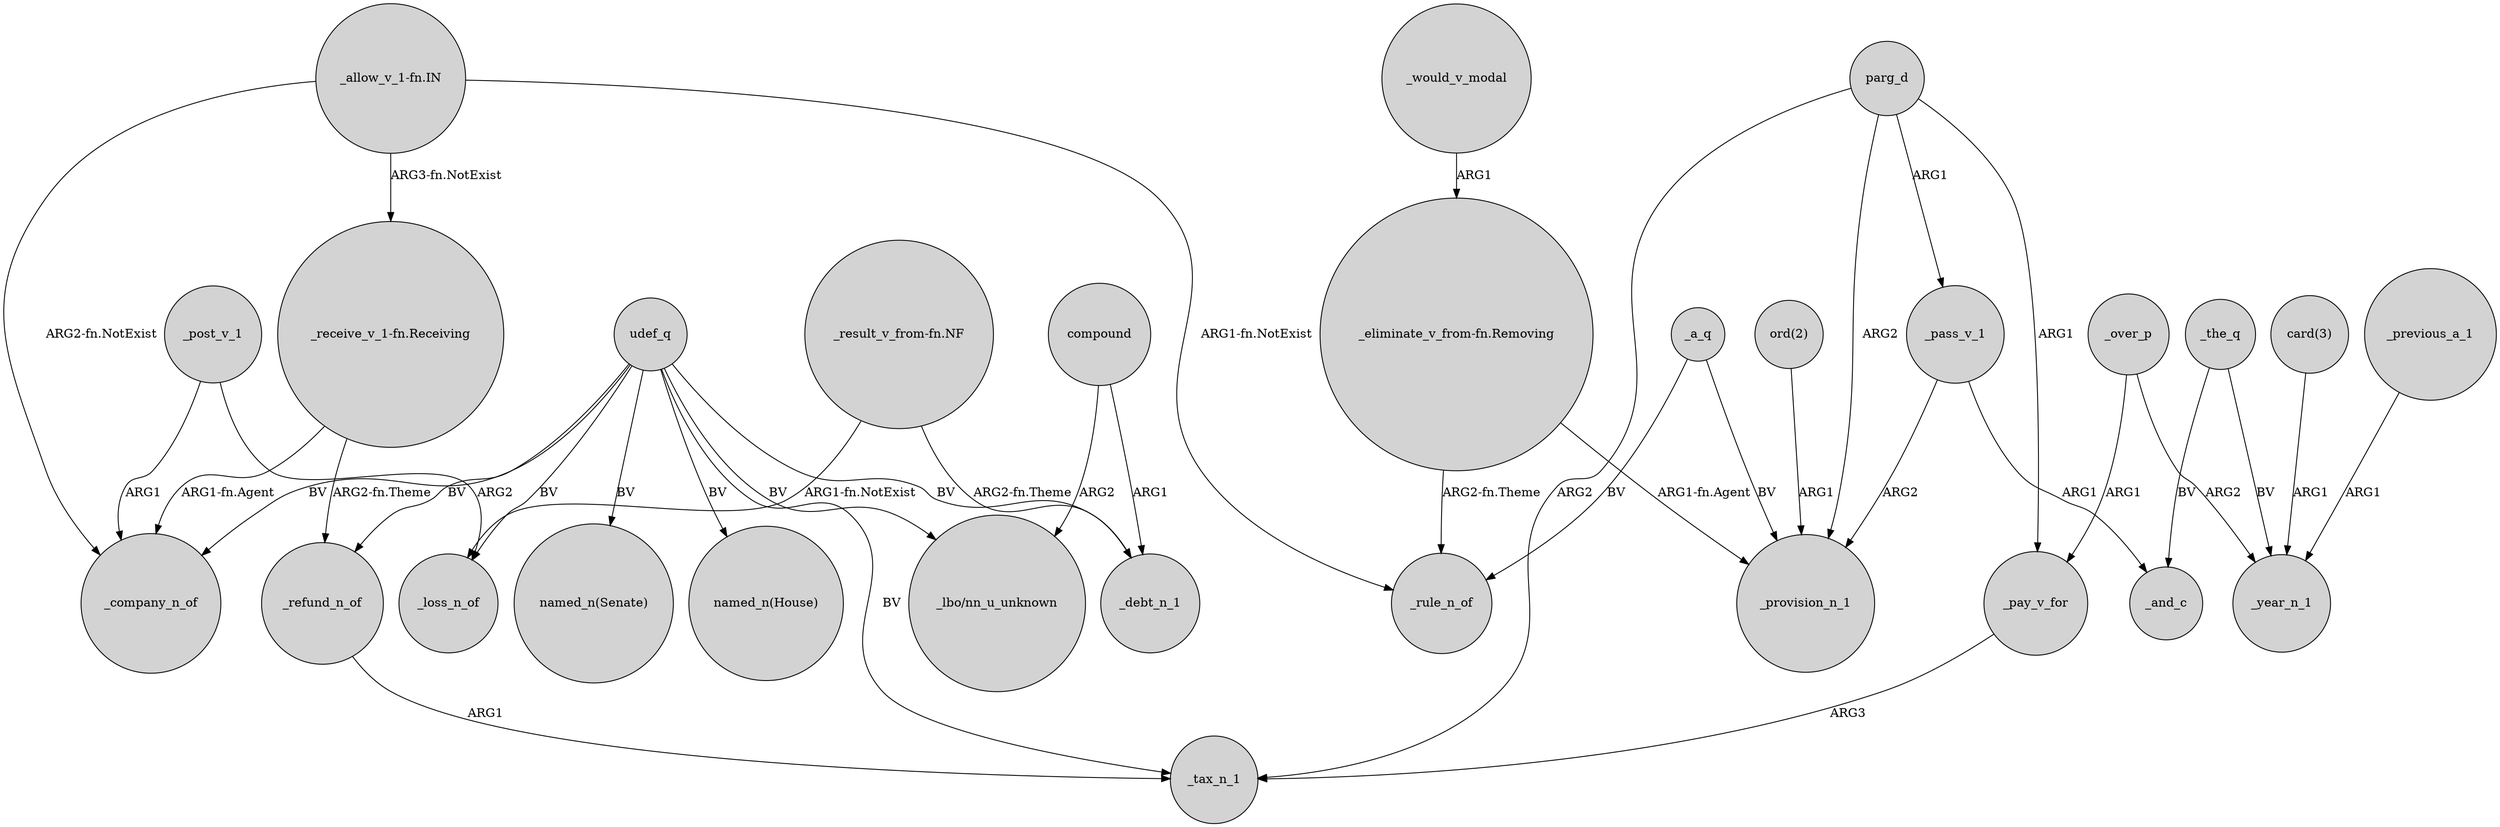 digraph {
	node [shape=circle style=filled]
	udef_q -> "named_n(House)" [label=BV]
	_the_q -> _and_c [label=BV]
	_post_v_1 -> _company_n_of [label=ARG1]
	compound -> _debt_n_1 [label=ARG1]
	"ord(2)" -> _provision_n_1 [label=ARG1]
	_pass_v_1 -> _and_c [label=ARG1]
	compound -> "_lbo/nn_u_unknown" [label=ARG2]
	"_receive_v_1-fn.Receiving" -> _company_n_of [label="ARG1-fn.Agent"]
	"_result_v_from-fn.NF" -> _debt_n_1 [label="ARG2-fn.Theme"]
	udef_q -> _debt_n_1 [label=BV]
	_refund_n_of -> _tax_n_1 [label=ARG1]
	parg_d -> _tax_n_1 [label=ARG2]
	"_receive_v_1-fn.Receiving" -> _refund_n_of [label="ARG2-fn.Theme"]
	"_allow_v_1-fn.IN" -> _company_n_of [label="ARG2-fn.NotExist"]
	"_eliminate_v_from-fn.Removing" -> _provision_n_1 [label="ARG1-fn.Agent"]
	parg_d -> _pass_v_1 [label=ARG1]
	_would_v_modal -> "_eliminate_v_from-fn.Removing" [label=ARG1]
	_pay_v_for -> _tax_n_1 [label=ARG3]
	udef_q -> "_lbo/nn_u_unknown" [label=BV]
	_post_v_1 -> _loss_n_of [label=ARG2]
	"_eliminate_v_from-fn.Removing" -> _rule_n_of [label="ARG2-fn.Theme"]
	udef_q -> _refund_n_of [label=BV]
	_over_p -> _pay_v_for [label=ARG1]
	parg_d -> _provision_n_1 [label=ARG2]
	_a_q -> _rule_n_of [label=BV]
	udef_q -> _tax_n_1 [label=BV]
	"_result_v_from-fn.NF" -> _loss_n_of [label="ARG1-fn.NotExist"]
	"card(3)" -> _year_n_1 [label=ARG1]
	"_allow_v_1-fn.IN" -> _rule_n_of [label="ARG1-fn.NotExist"]
	_the_q -> _year_n_1 [label=BV]
	udef_q -> "named_n(Senate)" [label=BV]
	_over_p -> _year_n_1 [label=ARG2]
	parg_d -> _pay_v_for [label=ARG1]
	_previous_a_1 -> _year_n_1 [label=ARG1]
	udef_q -> _company_n_of [label=BV]
	_a_q -> _provision_n_1 [label=BV]
	_pass_v_1 -> _provision_n_1 [label=ARG2]
	udef_q -> _loss_n_of [label=BV]
	"_allow_v_1-fn.IN" -> "_receive_v_1-fn.Receiving" [label="ARG3-fn.NotExist"]
}
